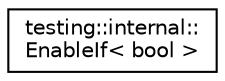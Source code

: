digraph "Graphical Class Hierarchy"
{
  edge [fontname="Helvetica",fontsize="10",labelfontname="Helvetica",labelfontsize="10"];
  node [fontname="Helvetica",fontsize="10",shape=record];
  rankdir="LR";
  Node1 [label="testing::internal::\lEnableIf\< bool \>",height=0.2,width=0.4,color="black", fillcolor="white", style="filled",URL="$structtesting_1_1internal_1_1_enable_if.html"];
}
